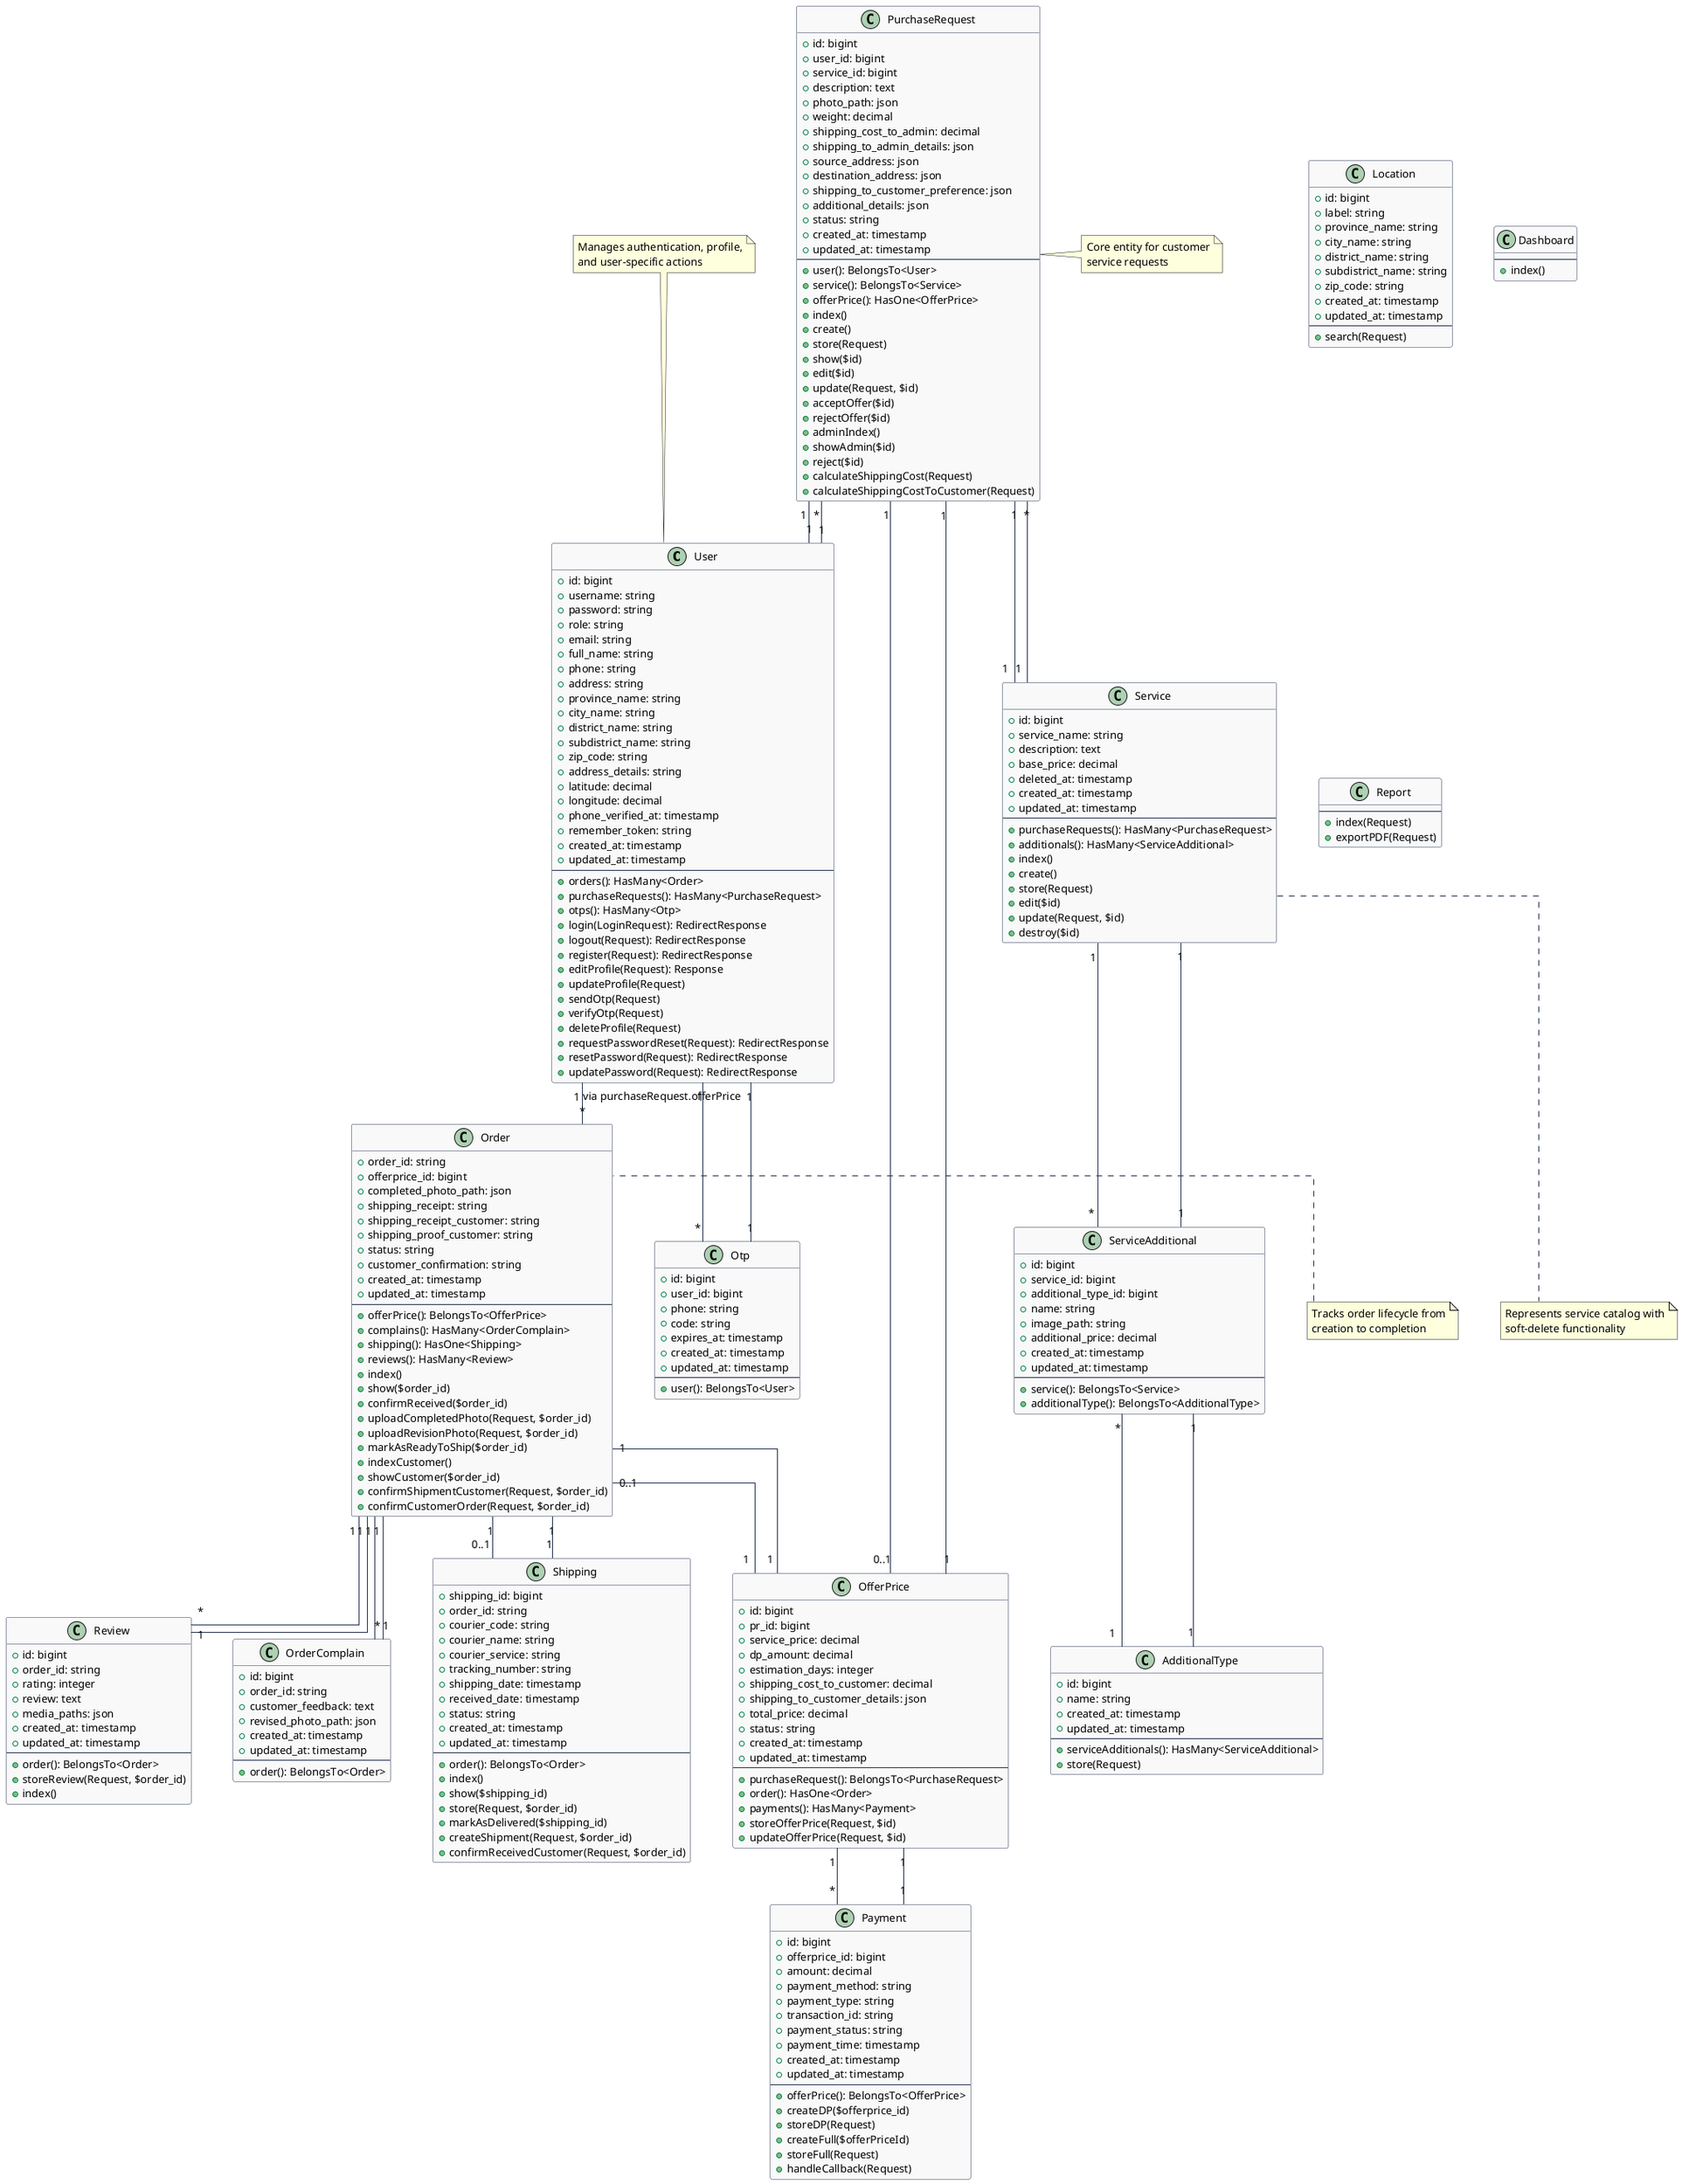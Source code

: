 @startuml AWM_Garage_Class_Diagram_Optimized

skinparam class {
  BackgroundColor #F9F9F9
  ArrowColor #2B3856
  BorderColor #2B3856
  FontSize 13
  AttributeFontSize 13
  FontName Helvetica
}

skinparam linetype ortho
skinparam nodesep 50
skinparam ranksep 50
hide empty members

' ========== ENTITIES ==========
class User {
  +id: bigint
  +username: string
  +password: string
  +role: string
  +email: string
  +full_name: string
  +phone: string
  +address: string
  +province_name: string
  +city_name: string
  +district_name: string
  +subdistrict_name: string
  +zip_code: string
  +address_details: string
  +latitude: decimal
  +longitude: decimal
  +phone_verified_at: timestamp
  +remember_token: string
  +created_at: timestamp
  +updated_at: timestamp
  --
  +orders(): HasMany<Order>
  +purchaseRequests(): HasMany<PurchaseRequest>
  +otps(): HasMany<Otp>
  +login(LoginRequest): RedirectResponse
  +logout(Request): RedirectResponse
  +register(Request): RedirectResponse
  +editProfile(Request): Response
  +updateProfile(Request)
  +sendOtp(Request)
  +verifyOtp(Request)
  +deleteProfile(Request)
  +requestPasswordReset(Request): RedirectResponse
  +resetPassword(Request): RedirectResponse
  +updatePassword(Request): RedirectResponse
}

class Service {
  +id: bigint
  +service_name: string
  +description: text
  +base_price: decimal
  +deleted_at: timestamp
  +created_at: timestamp
  +updated_at: timestamp
  --
  +purchaseRequests(): HasMany<PurchaseRequest>
  +additionals(): HasMany<ServiceAdditional>
  +index()
  +create()
  +store(Request)
  +edit($id)
  +update(Request, $id)
  +destroy($id)
}

class AdditionalType {
  +id: bigint
  +name: string
  +created_at: timestamp
  +updated_at: timestamp
  --
  +serviceAdditionals(): HasMany<ServiceAdditional>
  +store(Request)
}

class ServiceAdditional {
  +id: bigint
  +service_id: bigint
  +additional_type_id: bigint
  +name: string
  +image_path: string
  +additional_price: decimal
  +created_at: timestamp
  +updated_at: timestamp
  --
  +service(): BelongsTo<Service>
  +additionalType(): BelongsTo<AdditionalType>
}

class PurchaseRequest {
  +id: bigint
  +user_id: bigint
  +service_id: bigint
  +description: text
  +photo_path: json
  +weight: decimal
  +shipping_cost_to_admin: decimal
  +shipping_to_admin_details: json
  +source_address: json
  +destination_address: json
  +shipping_to_customer_preference: json
  +additional_details: json
  +status: string
  +created_at: timestamp
  +updated_at: timestamp
  --
  +user(): BelongsTo<User>
  +service(): BelongsTo<Service>
  +offerPrice(): HasOne<OfferPrice>
  +index()
  +create()
  +store(Request)
  +show($id)
  +edit($id)
  +update(Request, $id)
  +acceptOffer($id)
  +rejectOffer($id)
  +adminIndex()
  +showAdmin($id)
  +reject($id)
  +calculateShippingCost(Request)
  +calculateShippingCostToCustomer(Request)
}

class OfferPrice {
  +id: bigint
  +pr_id: bigint
  +service_price: decimal
  +dp_amount: decimal
  +estimation_days: integer
  +shipping_cost_to_customer: decimal
  +shipping_to_customer_details: json
  +total_price: decimal
  +status: string
  +created_at: timestamp
  +updated_at: timestamp
  --
  +purchaseRequest(): BelongsTo<PurchaseRequest>
  +order(): HasOne<Order>
  +payments(): HasMany<Payment>
  +storeOfferPrice(Request, $id)
  +updateOfferPrice(Request, $id)
}

class Order {
  +order_id: string
  +offerprice_id: bigint
  +completed_photo_path: json
  +shipping_receipt: string
  +shipping_receipt_customer: string
  +shipping_proof_customer: string
  +status: string
  +customer_confirmation: string
  +created_at: timestamp
  +updated_at: timestamp
  --
  +offerPrice(): BelongsTo<OfferPrice>
  +complains(): HasMany<OrderComplain>
  +shipping(): HasOne<Shipping>
  +reviews(): HasMany<Review>
  +index()
  +show($order_id)
  +confirmReceived($order_id)
  +uploadCompletedPhoto(Request, $order_id)
  +uploadRevisionPhoto(Request, $order_id)
  +markAsReadyToShip($order_id)
  +indexCustomer()
  +showCustomer($order_id)
  +confirmShipmentCustomer(Request, $order_id)
  +confirmCustomerOrder(Request, $order_id)
}

class OrderComplain {
  +id: bigint
  +order_id: string
  +customer_feedback: text
  +revised_photo_path: json
  +created_at: timestamp
  +updated_at: timestamp
  --
  +order(): BelongsTo<Order>
}

class Payment {
  +id: bigint
  +offerprice_id: bigint
  +amount: decimal
  +payment_method: string
  +payment_type: string
  +transaction_id: string
  +payment_status: string
  +payment_time: timestamp
  +created_at: timestamp
  +updated_at: timestamp
  --
  +offerPrice(): BelongsTo<OfferPrice>
  +createDP($offerprice_id)
  +storeDP(Request)
  +createFull($offerPriceId)
  +storeFull(Request)
  +handleCallback(Request)
}

class Shipping {
  +shipping_id: bigint
  +order_id: string
  +courier_code: string
  +courier_name: string
  +courier_service: string
  +tracking_number: string
  +shipping_date: timestamp
  +received_date: timestamp
  +status: string
  +created_at: timestamp
  +updated_at: timestamp
  --
  +order(): BelongsTo<Order>
  +index()
  +show($shipping_id)
  +store(Request, $order_id)
  +markAsDelivered($shipping_id)
  +createShipment(Request, $order_id)
  +confirmReceivedCustomer(Request, $order_id)
}

class Location {
  +id: bigint
  +label: string
  +province_name: string
  +city_name: string
  +district_name: string
  +subdistrict_name: string
  +zip_code: string
  +created_at: timestamp
  +updated_at: timestamp
  --
  +search(Request)
}

class Review {
  +id: bigint
  +order_id: string
  +rating: integer
  +review: text
  +media_paths: json
  +created_at: timestamp
  +updated_at: timestamp
  --
  +order(): BelongsTo<Order>
  +storeReview(Request, $order_id)
  +index()
}

class Otp {
  +id: bigint
  +user_id: bigint
  +phone: string
  +code: string
  +expires_at: timestamp
  +created_at: timestamp
  +updated_at: timestamp
  --
  +user(): BelongsTo<User>
}

class Dashboard {
  --
  +index()
}

class Report {
  --
  +index(Request)
  +exportPDF(Request)
}

' ========== RELATIONSHIPS ==========
User "1" -- "*" PurchaseRequest
User "1" -- "*" Order : via purchaseRequest.offerPrice
User "1" -- "*" Otp

Service "1" -- "*" PurchaseRequest
Service "1" -- "*" ServiceAdditional

AdditionalType "1" -- "*" ServiceAdditional
ServiceAdditional "1" -- "1" Service
ServiceAdditional "1" -- "1" AdditionalType

PurchaseRequest "1" -- "1" User
PurchaseRequest "1" -- "1" Service
PurchaseRequest "1" -- "0..1" OfferPrice

OfferPrice "1" -- "1" PurchaseRequest
OfferPrice "1" -- "0..1" Order
OfferPrice "1" -- "*" Payment

Order "1" -- "1" OfferPrice
Order "1" -- "*" OrderComplain
Order "1" -- "0..1" Shipping
Order "1" -- "*" Review

OrderComplain "1" -- "1" Order
Payment "1" -- "1" OfferPrice
Shipping "1" -- "1" Order
Review "1" -- "1" Order
Otp "1" -- "1" User

' ========== LAYOUT ADJUSTMENTS ==========
together {
  class User
  class Otp
}

together {
  class Service
  class ServiceAdditional
  class AdditionalType
}

together {
  class PurchaseRequest
  class OfferPrice
  class Order
}

together {
  class OrderComplain
  class Payment
  class Shipping
  class Review
}

together {
  class Location
  class Dashboard
  class Report
}

' ========== NOTES ==========
note top of User
  Manages authentication, profile,
  and user-specific actions
end note

note bottom of Service
  Represents service catalog with
  soft-delete functionality
end note

note right of PurchaseRequest
  Core entity for customer
  service requests
end note

note left of Order
  Tracks order lifecycle from
  creation to completion
end note



@enduml